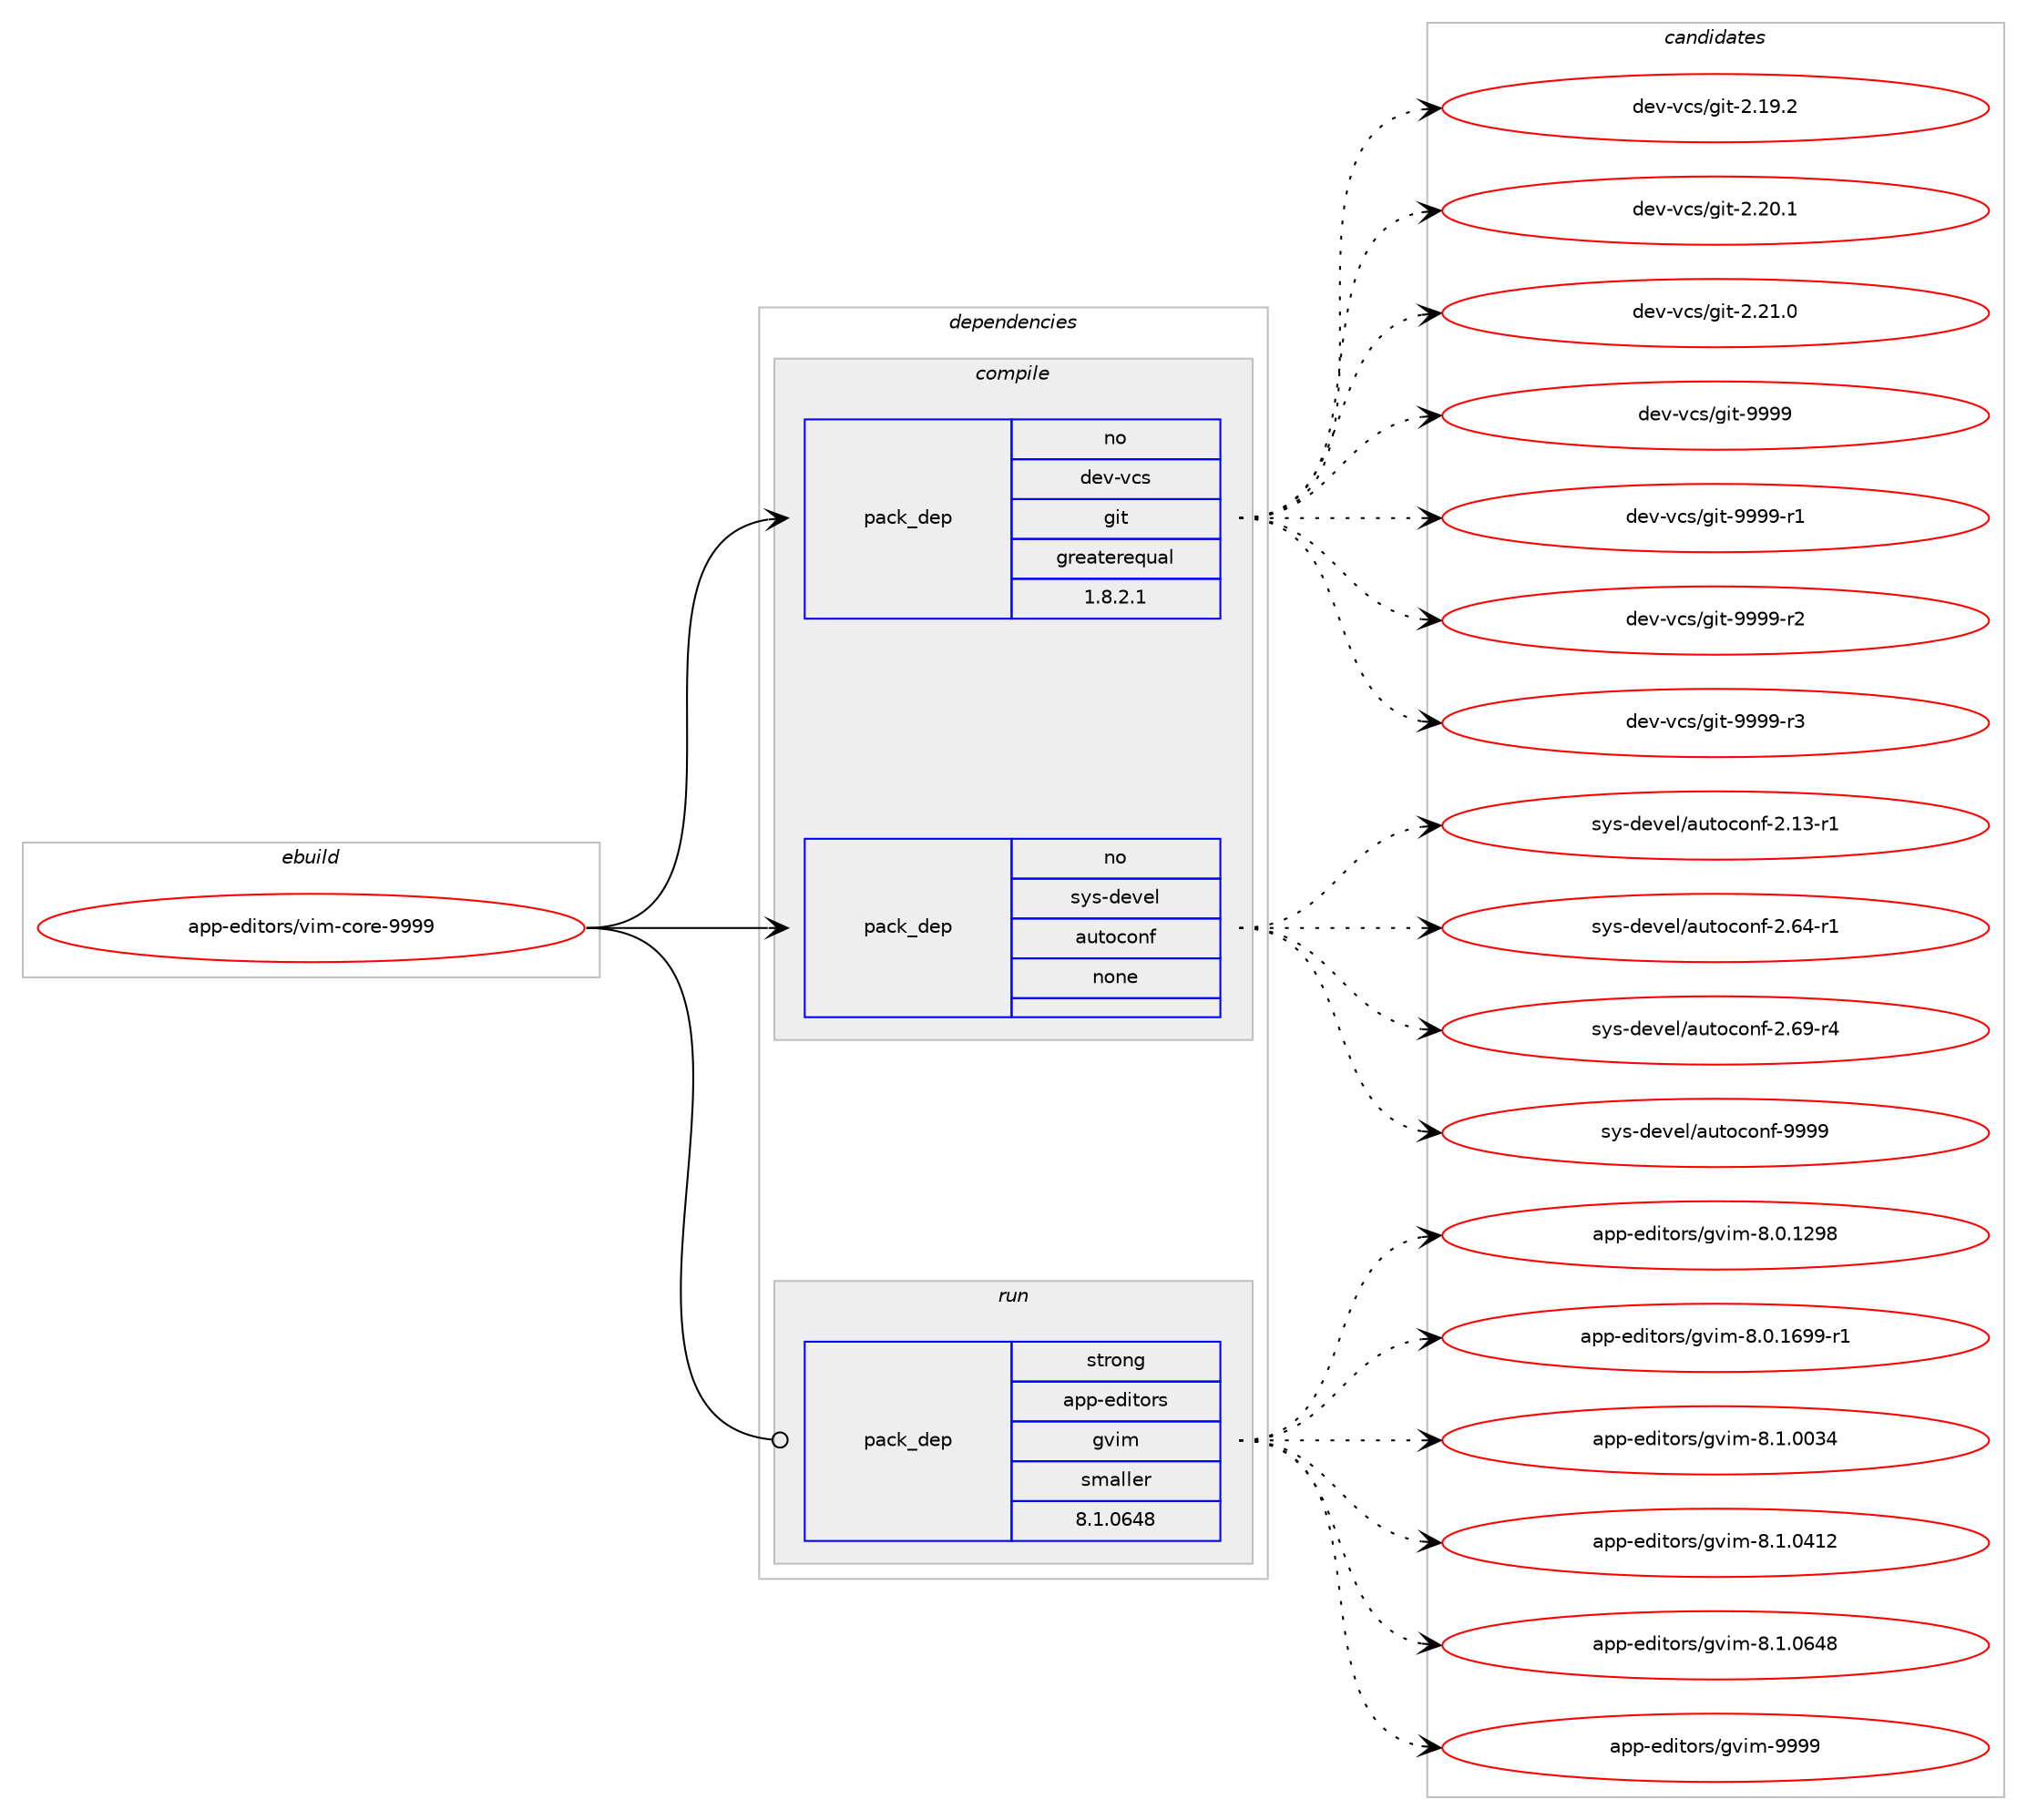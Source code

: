 digraph prolog {

# *************
# Graph options
# *************

newrank=true;
concentrate=true;
compound=true;
graph [rankdir=LR,fontname=Helvetica,fontsize=10,ranksep=1.5];#, ranksep=2.5, nodesep=0.2];
edge  [arrowhead=vee];
node  [fontname=Helvetica,fontsize=10];

# **********
# The ebuild
# **********

subgraph cluster_leftcol {
color=gray;
rank=same;
label=<<i>ebuild</i>>;
id [label="app-editors/vim-core-9999", color=red, width=4, href="../app-editors/vim-core-9999.svg"];
}

# ****************
# The dependencies
# ****************

subgraph cluster_midcol {
color=gray;
label=<<i>dependencies</i>>;
subgraph cluster_compile {
fillcolor="#eeeeee";
style=filled;
label=<<i>compile</i>>;
subgraph pack912938 {
dependency1282161 [label=<<TABLE BORDER="0" CELLBORDER="1" CELLSPACING="0" CELLPADDING="4" WIDTH="220"><TR><TD ROWSPAN="6" CELLPADDING="30">pack_dep</TD></TR><TR><TD WIDTH="110">no</TD></TR><TR><TD>dev-vcs</TD></TR><TR><TD>git</TD></TR><TR><TD>greaterequal</TD></TR><TR><TD>1.8.2.1</TD></TR></TABLE>>, shape=none, color=blue];
}
id:e -> dependency1282161:w [weight=20,style="solid",arrowhead="vee"];
subgraph pack912939 {
dependency1282162 [label=<<TABLE BORDER="0" CELLBORDER="1" CELLSPACING="0" CELLPADDING="4" WIDTH="220"><TR><TD ROWSPAN="6" CELLPADDING="30">pack_dep</TD></TR><TR><TD WIDTH="110">no</TD></TR><TR><TD>sys-devel</TD></TR><TR><TD>autoconf</TD></TR><TR><TD>none</TD></TR><TR><TD></TD></TR></TABLE>>, shape=none, color=blue];
}
id:e -> dependency1282162:w [weight=20,style="solid",arrowhead="vee"];
}
subgraph cluster_compileandrun {
fillcolor="#eeeeee";
style=filled;
label=<<i>compile and run</i>>;
}
subgraph cluster_run {
fillcolor="#eeeeee";
style=filled;
label=<<i>run</i>>;
subgraph pack912940 {
dependency1282163 [label=<<TABLE BORDER="0" CELLBORDER="1" CELLSPACING="0" CELLPADDING="4" WIDTH="220"><TR><TD ROWSPAN="6" CELLPADDING="30">pack_dep</TD></TR><TR><TD WIDTH="110">strong</TD></TR><TR><TD>app-editors</TD></TR><TR><TD>gvim</TD></TR><TR><TD>smaller</TD></TR><TR><TD>8.1.0648</TD></TR></TABLE>>, shape=none, color=blue];
}
id:e -> dependency1282163:w [weight=20,style="solid",arrowhead="odot"];
}
}

# **************
# The candidates
# **************

subgraph cluster_choices {
rank=same;
color=gray;
label=<<i>candidates</i>>;

subgraph choice912938 {
color=black;
nodesep=1;
choice10010111845118991154710310511645504649574650 [label="dev-vcs/git-2.19.2", color=red, width=4,href="../dev-vcs/git-2.19.2.svg"];
choice10010111845118991154710310511645504650484649 [label="dev-vcs/git-2.20.1", color=red, width=4,href="../dev-vcs/git-2.20.1.svg"];
choice10010111845118991154710310511645504650494648 [label="dev-vcs/git-2.21.0", color=red, width=4,href="../dev-vcs/git-2.21.0.svg"];
choice1001011184511899115471031051164557575757 [label="dev-vcs/git-9999", color=red, width=4,href="../dev-vcs/git-9999.svg"];
choice10010111845118991154710310511645575757574511449 [label="dev-vcs/git-9999-r1", color=red, width=4,href="../dev-vcs/git-9999-r1.svg"];
choice10010111845118991154710310511645575757574511450 [label="dev-vcs/git-9999-r2", color=red, width=4,href="../dev-vcs/git-9999-r2.svg"];
choice10010111845118991154710310511645575757574511451 [label="dev-vcs/git-9999-r3", color=red, width=4,href="../dev-vcs/git-9999-r3.svg"];
dependency1282161:e -> choice10010111845118991154710310511645504649574650:w [style=dotted,weight="100"];
dependency1282161:e -> choice10010111845118991154710310511645504650484649:w [style=dotted,weight="100"];
dependency1282161:e -> choice10010111845118991154710310511645504650494648:w [style=dotted,weight="100"];
dependency1282161:e -> choice1001011184511899115471031051164557575757:w [style=dotted,weight="100"];
dependency1282161:e -> choice10010111845118991154710310511645575757574511449:w [style=dotted,weight="100"];
dependency1282161:e -> choice10010111845118991154710310511645575757574511450:w [style=dotted,weight="100"];
dependency1282161:e -> choice10010111845118991154710310511645575757574511451:w [style=dotted,weight="100"];
}
subgraph choice912939 {
color=black;
nodesep=1;
choice1151211154510010111810110847971171161119911111010245504649514511449 [label="sys-devel/autoconf-2.13-r1", color=red, width=4,href="../sys-devel/autoconf-2.13-r1.svg"];
choice1151211154510010111810110847971171161119911111010245504654524511449 [label="sys-devel/autoconf-2.64-r1", color=red, width=4,href="../sys-devel/autoconf-2.64-r1.svg"];
choice1151211154510010111810110847971171161119911111010245504654574511452 [label="sys-devel/autoconf-2.69-r4", color=red, width=4,href="../sys-devel/autoconf-2.69-r4.svg"];
choice115121115451001011181011084797117116111991111101024557575757 [label="sys-devel/autoconf-9999", color=red, width=4,href="../sys-devel/autoconf-9999.svg"];
dependency1282162:e -> choice1151211154510010111810110847971171161119911111010245504649514511449:w [style=dotted,weight="100"];
dependency1282162:e -> choice1151211154510010111810110847971171161119911111010245504654524511449:w [style=dotted,weight="100"];
dependency1282162:e -> choice1151211154510010111810110847971171161119911111010245504654574511452:w [style=dotted,weight="100"];
dependency1282162:e -> choice115121115451001011181011084797117116111991111101024557575757:w [style=dotted,weight="100"];
}
subgraph choice912940 {
color=black;
nodesep=1;
choice971121124510110010511611111411547103118105109455646484649505756 [label="app-editors/gvim-8.0.1298", color=red, width=4,href="../app-editors/gvim-8.0.1298.svg"];
choice9711211245101100105116111114115471031181051094556464846495457574511449 [label="app-editors/gvim-8.0.1699-r1", color=red, width=4,href="../app-editors/gvim-8.0.1699-r1.svg"];
choice971121124510110010511611111411547103118105109455646494648485152 [label="app-editors/gvim-8.1.0034", color=red, width=4,href="../app-editors/gvim-8.1.0034.svg"];
choice971121124510110010511611111411547103118105109455646494648524950 [label="app-editors/gvim-8.1.0412", color=red, width=4,href="../app-editors/gvim-8.1.0412.svg"];
choice971121124510110010511611111411547103118105109455646494648545256 [label="app-editors/gvim-8.1.0648", color=red, width=4,href="../app-editors/gvim-8.1.0648.svg"];
choice9711211245101100105116111114115471031181051094557575757 [label="app-editors/gvim-9999", color=red, width=4,href="../app-editors/gvim-9999.svg"];
dependency1282163:e -> choice971121124510110010511611111411547103118105109455646484649505756:w [style=dotted,weight="100"];
dependency1282163:e -> choice9711211245101100105116111114115471031181051094556464846495457574511449:w [style=dotted,weight="100"];
dependency1282163:e -> choice971121124510110010511611111411547103118105109455646494648485152:w [style=dotted,weight="100"];
dependency1282163:e -> choice971121124510110010511611111411547103118105109455646494648524950:w [style=dotted,weight="100"];
dependency1282163:e -> choice971121124510110010511611111411547103118105109455646494648545256:w [style=dotted,weight="100"];
dependency1282163:e -> choice9711211245101100105116111114115471031181051094557575757:w [style=dotted,weight="100"];
}
}

}
